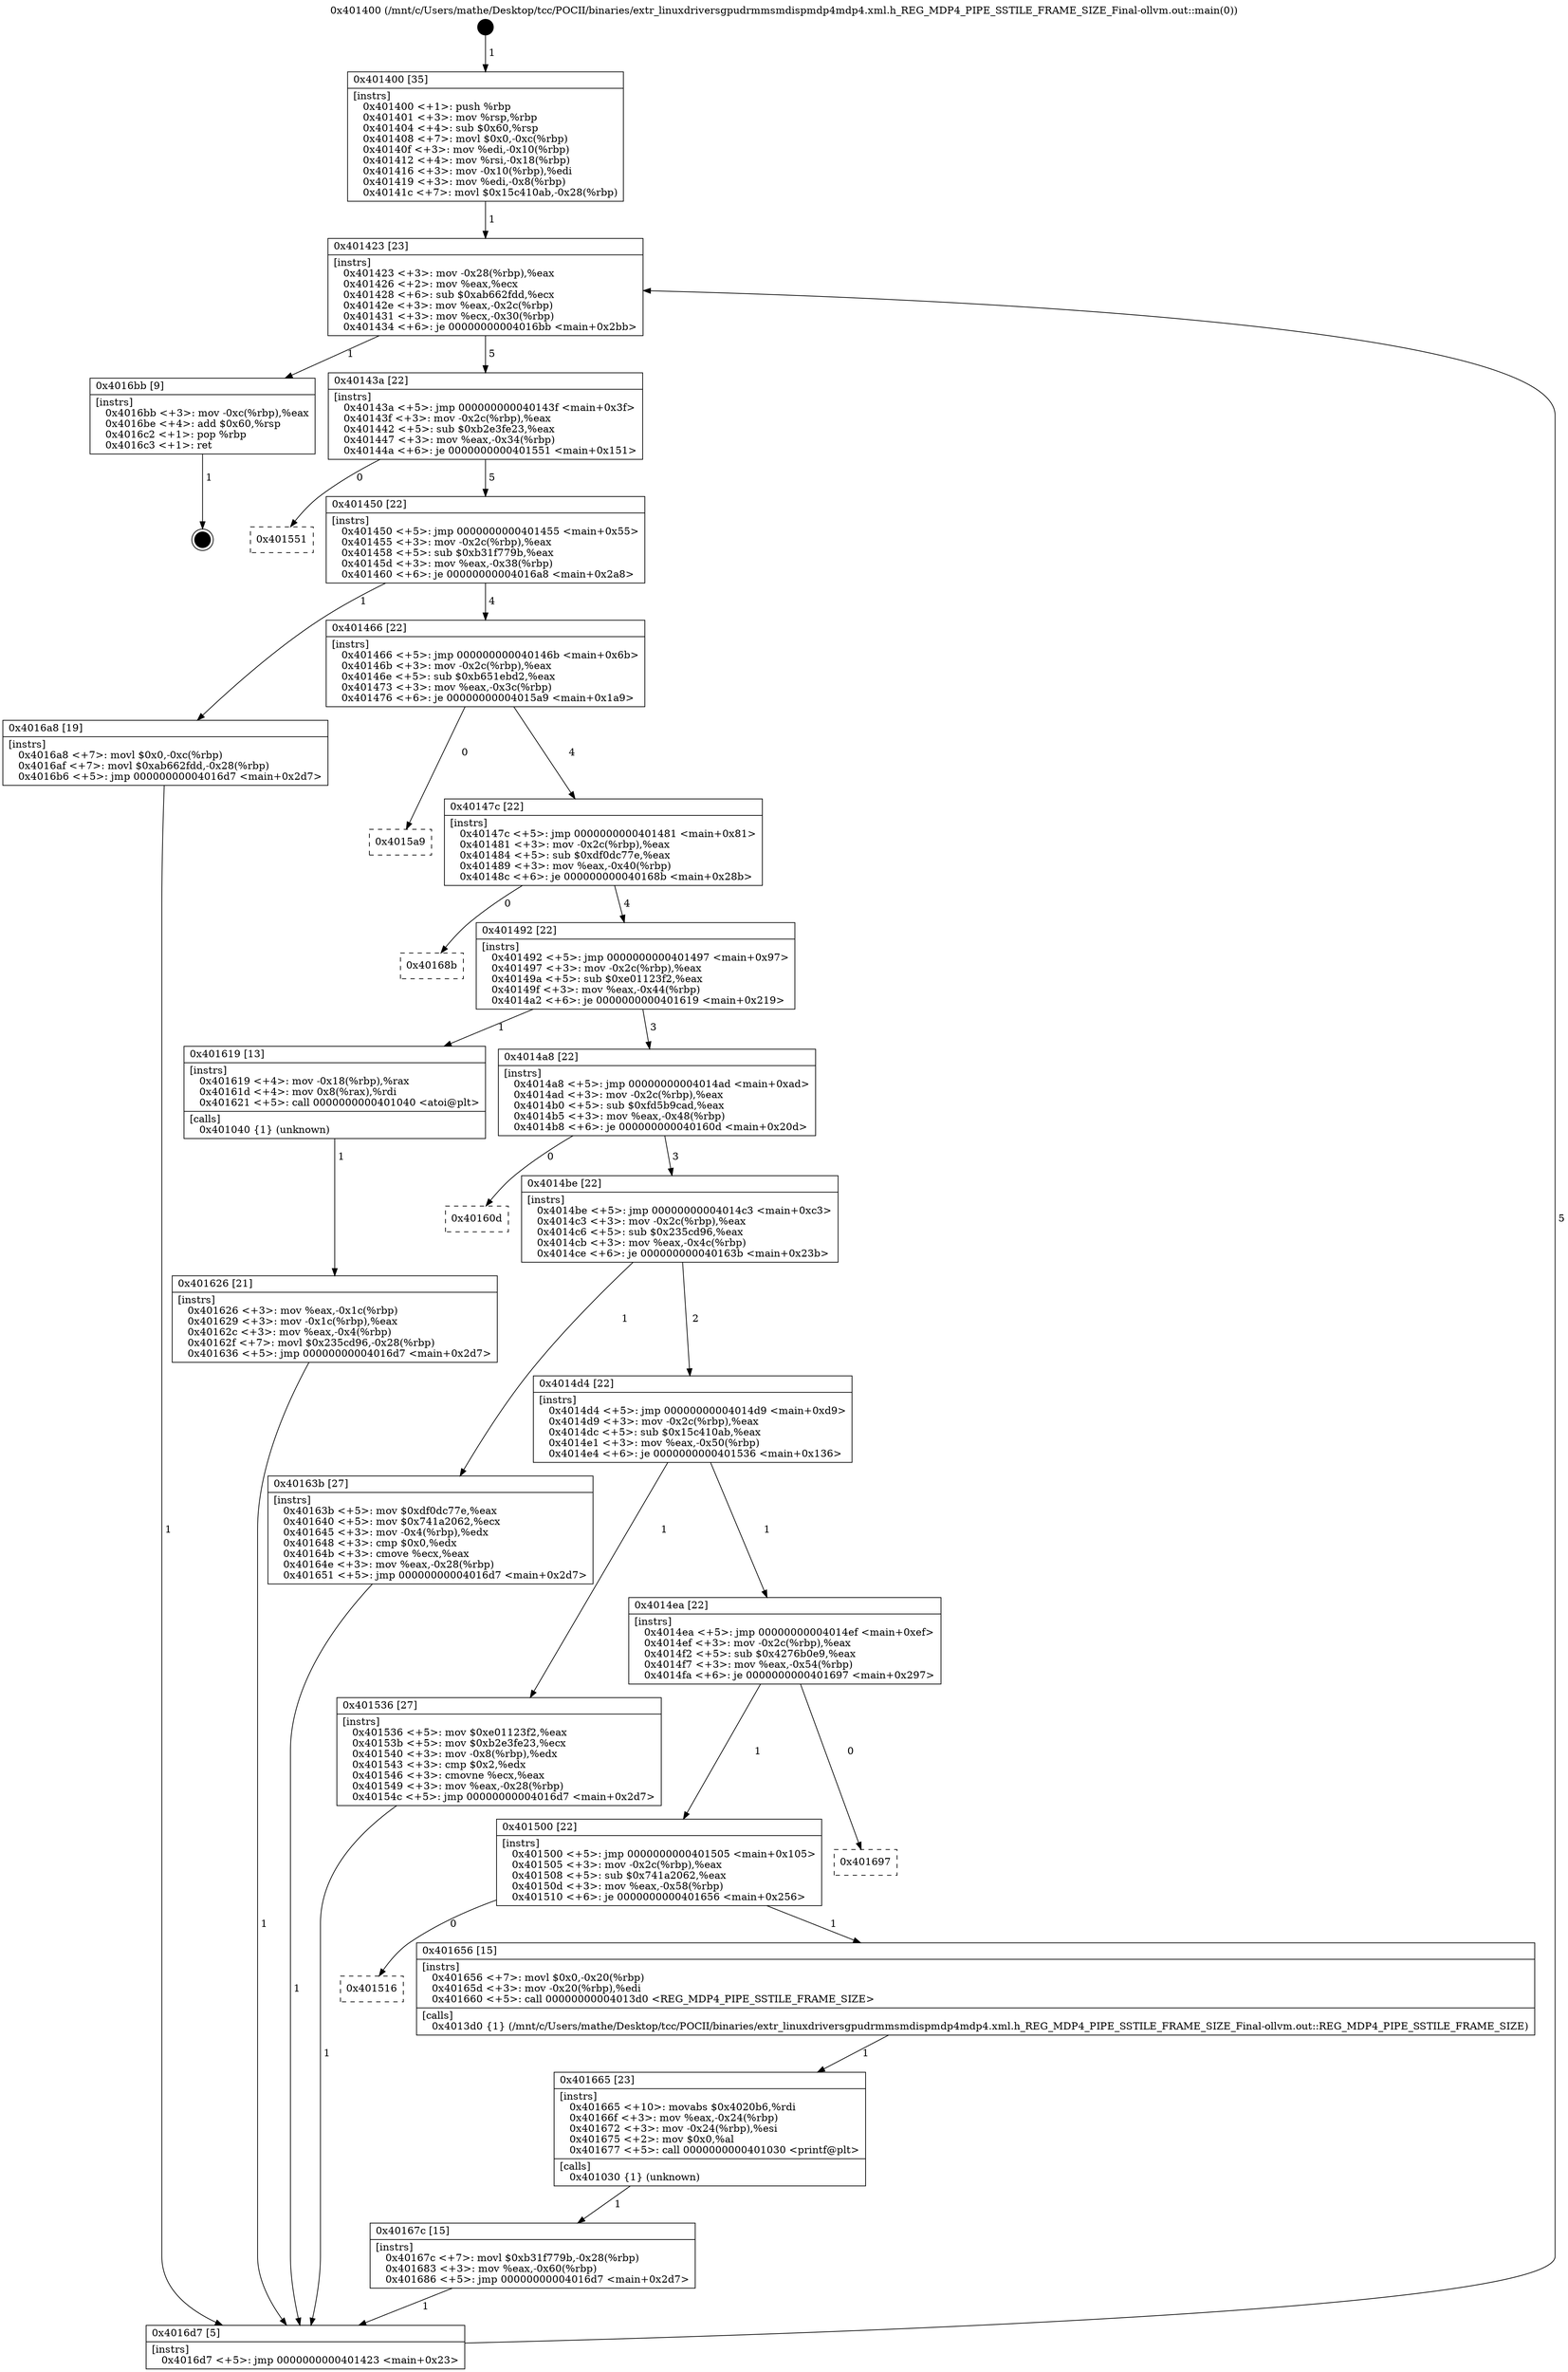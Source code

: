 digraph "0x401400" {
  label = "0x401400 (/mnt/c/Users/mathe/Desktop/tcc/POCII/binaries/extr_linuxdriversgpudrmmsmdispmdp4mdp4.xml.h_REG_MDP4_PIPE_SSTILE_FRAME_SIZE_Final-ollvm.out::main(0))"
  labelloc = "t"
  node[shape=record]

  Entry [label="",width=0.3,height=0.3,shape=circle,fillcolor=black,style=filled]
  "0x401423" [label="{
     0x401423 [23]\l
     | [instrs]\l
     &nbsp;&nbsp;0x401423 \<+3\>: mov -0x28(%rbp),%eax\l
     &nbsp;&nbsp;0x401426 \<+2\>: mov %eax,%ecx\l
     &nbsp;&nbsp;0x401428 \<+6\>: sub $0xab662fdd,%ecx\l
     &nbsp;&nbsp;0x40142e \<+3\>: mov %eax,-0x2c(%rbp)\l
     &nbsp;&nbsp;0x401431 \<+3\>: mov %ecx,-0x30(%rbp)\l
     &nbsp;&nbsp;0x401434 \<+6\>: je 00000000004016bb \<main+0x2bb\>\l
  }"]
  "0x4016bb" [label="{
     0x4016bb [9]\l
     | [instrs]\l
     &nbsp;&nbsp;0x4016bb \<+3\>: mov -0xc(%rbp),%eax\l
     &nbsp;&nbsp;0x4016be \<+4\>: add $0x60,%rsp\l
     &nbsp;&nbsp;0x4016c2 \<+1\>: pop %rbp\l
     &nbsp;&nbsp;0x4016c3 \<+1\>: ret\l
  }"]
  "0x40143a" [label="{
     0x40143a [22]\l
     | [instrs]\l
     &nbsp;&nbsp;0x40143a \<+5\>: jmp 000000000040143f \<main+0x3f\>\l
     &nbsp;&nbsp;0x40143f \<+3\>: mov -0x2c(%rbp),%eax\l
     &nbsp;&nbsp;0x401442 \<+5\>: sub $0xb2e3fe23,%eax\l
     &nbsp;&nbsp;0x401447 \<+3\>: mov %eax,-0x34(%rbp)\l
     &nbsp;&nbsp;0x40144a \<+6\>: je 0000000000401551 \<main+0x151\>\l
  }"]
  Exit [label="",width=0.3,height=0.3,shape=circle,fillcolor=black,style=filled,peripheries=2]
  "0x401551" [label="{
     0x401551\l
  }", style=dashed]
  "0x401450" [label="{
     0x401450 [22]\l
     | [instrs]\l
     &nbsp;&nbsp;0x401450 \<+5\>: jmp 0000000000401455 \<main+0x55\>\l
     &nbsp;&nbsp;0x401455 \<+3\>: mov -0x2c(%rbp),%eax\l
     &nbsp;&nbsp;0x401458 \<+5\>: sub $0xb31f779b,%eax\l
     &nbsp;&nbsp;0x40145d \<+3\>: mov %eax,-0x38(%rbp)\l
     &nbsp;&nbsp;0x401460 \<+6\>: je 00000000004016a8 \<main+0x2a8\>\l
  }"]
  "0x40167c" [label="{
     0x40167c [15]\l
     | [instrs]\l
     &nbsp;&nbsp;0x40167c \<+7\>: movl $0xb31f779b,-0x28(%rbp)\l
     &nbsp;&nbsp;0x401683 \<+3\>: mov %eax,-0x60(%rbp)\l
     &nbsp;&nbsp;0x401686 \<+5\>: jmp 00000000004016d7 \<main+0x2d7\>\l
  }"]
  "0x4016a8" [label="{
     0x4016a8 [19]\l
     | [instrs]\l
     &nbsp;&nbsp;0x4016a8 \<+7\>: movl $0x0,-0xc(%rbp)\l
     &nbsp;&nbsp;0x4016af \<+7\>: movl $0xab662fdd,-0x28(%rbp)\l
     &nbsp;&nbsp;0x4016b6 \<+5\>: jmp 00000000004016d7 \<main+0x2d7\>\l
  }"]
  "0x401466" [label="{
     0x401466 [22]\l
     | [instrs]\l
     &nbsp;&nbsp;0x401466 \<+5\>: jmp 000000000040146b \<main+0x6b\>\l
     &nbsp;&nbsp;0x40146b \<+3\>: mov -0x2c(%rbp),%eax\l
     &nbsp;&nbsp;0x40146e \<+5\>: sub $0xb651ebd2,%eax\l
     &nbsp;&nbsp;0x401473 \<+3\>: mov %eax,-0x3c(%rbp)\l
     &nbsp;&nbsp;0x401476 \<+6\>: je 00000000004015a9 \<main+0x1a9\>\l
  }"]
  "0x401665" [label="{
     0x401665 [23]\l
     | [instrs]\l
     &nbsp;&nbsp;0x401665 \<+10\>: movabs $0x4020b6,%rdi\l
     &nbsp;&nbsp;0x40166f \<+3\>: mov %eax,-0x24(%rbp)\l
     &nbsp;&nbsp;0x401672 \<+3\>: mov -0x24(%rbp),%esi\l
     &nbsp;&nbsp;0x401675 \<+2\>: mov $0x0,%al\l
     &nbsp;&nbsp;0x401677 \<+5\>: call 0000000000401030 \<printf@plt\>\l
     | [calls]\l
     &nbsp;&nbsp;0x401030 \{1\} (unknown)\l
  }"]
  "0x4015a9" [label="{
     0x4015a9\l
  }", style=dashed]
  "0x40147c" [label="{
     0x40147c [22]\l
     | [instrs]\l
     &nbsp;&nbsp;0x40147c \<+5\>: jmp 0000000000401481 \<main+0x81\>\l
     &nbsp;&nbsp;0x401481 \<+3\>: mov -0x2c(%rbp),%eax\l
     &nbsp;&nbsp;0x401484 \<+5\>: sub $0xdf0dc77e,%eax\l
     &nbsp;&nbsp;0x401489 \<+3\>: mov %eax,-0x40(%rbp)\l
     &nbsp;&nbsp;0x40148c \<+6\>: je 000000000040168b \<main+0x28b\>\l
  }"]
  "0x401516" [label="{
     0x401516\l
  }", style=dashed]
  "0x40168b" [label="{
     0x40168b\l
  }", style=dashed]
  "0x401492" [label="{
     0x401492 [22]\l
     | [instrs]\l
     &nbsp;&nbsp;0x401492 \<+5\>: jmp 0000000000401497 \<main+0x97\>\l
     &nbsp;&nbsp;0x401497 \<+3\>: mov -0x2c(%rbp),%eax\l
     &nbsp;&nbsp;0x40149a \<+5\>: sub $0xe01123f2,%eax\l
     &nbsp;&nbsp;0x40149f \<+3\>: mov %eax,-0x44(%rbp)\l
     &nbsp;&nbsp;0x4014a2 \<+6\>: je 0000000000401619 \<main+0x219\>\l
  }"]
  "0x401656" [label="{
     0x401656 [15]\l
     | [instrs]\l
     &nbsp;&nbsp;0x401656 \<+7\>: movl $0x0,-0x20(%rbp)\l
     &nbsp;&nbsp;0x40165d \<+3\>: mov -0x20(%rbp),%edi\l
     &nbsp;&nbsp;0x401660 \<+5\>: call 00000000004013d0 \<REG_MDP4_PIPE_SSTILE_FRAME_SIZE\>\l
     | [calls]\l
     &nbsp;&nbsp;0x4013d0 \{1\} (/mnt/c/Users/mathe/Desktop/tcc/POCII/binaries/extr_linuxdriversgpudrmmsmdispmdp4mdp4.xml.h_REG_MDP4_PIPE_SSTILE_FRAME_SIZE_Final-ollvm.out::REG_MDP4_PIPE_SSTILE_FRAME_SIZE)\l
  }"]
  "0x401619" [label="{
     0x401619 [13]\l
     | [instrs]\l
     &nbsp;&nbsp;0x401619 \<+4\>: mov -0x18(%rbp),%rax\l
     &nbsp;&nbsp;0x40161d \<+4\>: mov 0x8(%rax),%rdi\l
     &nbsp;&nbsp;0x401621 \<+5\>: call 0000000000401040 \<atoi@plt\>\l
     | [calls]\l
     &nbsp;&nbsp;0x401040 \{1\} (unknown)\l
  }"]
  "0x4014a8" [label="{
     0x4014a8 [22]\l
     | [instrs]\l
     &nbsp;&nbsp;0x4014a8 \<+5\>: jmp 00000000004014ad \<main+0xad\>\l
     &nbsp;&nbsp;0x4014ad \<+3\>: mov -0x2c(%rbp),%eax\l
     &nbsp;&nbsp;0x4014b0 \<+5\>: sub $0xfd5b9cad,%eax\l
     &nbsp;&nbsp;0x4014b5 \<+3\>: mov %eax,-0x48(%rbp)\l
     &nbsp;&nbsp;0x4014b8 \<+6\>: je 000000000040160d \<main+0x20d\>\l
  }"]
  "0x401500" [label="{
     0x401500 [22]\l
     | [instrs]\l
     &nbsp;&nbsp;0x401500 \<+5\>: jmp 0000000000401505 \<main+0x105\>\l
     &nbsp;&nbsp;0x401505 \<+3\>: mov -0x2c(%rbp),%eax\l
     &nbsp;&nbsp;0x401508 \<+5\>: sub $0x741a2062,%eax\l
     &nbsp;&nbsp;0x40150d \<+3\>: mov %eax,-0x58(%rbp)\l
     &nbsp;&nbsp;0x401510 \<+6\>: je 0000000000401656 \<main+0x256\>\l
  }"]
  "0x40160d" [label="{
     0x40160d\l
  }", style=dashed]
  "0x4014be" [label="{
     0x4014be [22]\l
     | [instrs]\l
     &nbsp;&nbsp;0x4014be \<+5\>: jmp 00000000004014c3 \<main+0xc3\>\l
     &nbsp;&nbsp;0x4014c3 \<+3\>: mov -0x2c(%rbp),%eax\l
     &nbsp;&nbsp;0x4014c6 \<+5\>: sub $0x235cd96,%eax\l
     &nbsp;&nbsp;0x4014cb \<+3\>: mov %eax,-0x4c(%rbp)\l
     &nbsp;&nbsp;0x4014ce \<+6\>: je 000000000040163b \<main+0x23b\>\l
  }"]
  "0x401697" [label="{
     0x401697\l
  }", style=dashed]
  "0x40163b" [label="{
     0x40163b [27]\l
     | [instrs]\l
     &nbsp;&nbsp;0x40163b \<+5\>: mov $0xdf0dc77e,%eax\l
     &nbsp;&nbsp;0x401640 \<+5\>: mov $0x741a2062,%ecx\l
     &nbsp;&nbsp;0x401645 \<+3\>: mov -0x4(%rbp),%edx\l
     &nbsp;&nbsp;0x401648 \<+3\>: cmp $0x0,%edx\l
     &nbsp;&nbsp;0x40164b \<+3\>: cmove %ecx,%eax\l
     &nbsp;&nbsp;0x40164e \<+3\>: mov %eax,-0x28(%rbp)\l
     &nbsp;&nbsp;0x401651 \<+5\>: jmp 00000000004016d7 \<main+0x2d7\>\l
  }"]
  "0x4014d4" [label="{
     0x4014d4 [22]\l
     | [instrs]\l
     &nbsp;&nbsp;0x4014d4 \<+5\>: jmp 00000000004014d9 \<main+0xd9\>\l
     &nbsp;&nbsp;0x4014d9 \<+3\>: mov -0x2c(%rbp),%eax\l
     &nbsp;&nbsp;0x4014dc \<+5\>: sub $0x15c410ab,%eax\l
     &nbsp;&nbsp;0x4014e1 \<+3\>: mov %eax,-0x50(%rbp)\l
     &nbsp;&nbsp;0x4014e4 \<+6\>: je 0000000000401536 \<main+0x136\>\l
  }"]
  "0x401626" [label="{
     0x401626 [21]\l
     | [instrs]\l
     &nbsp;&nbsp;0x401626 \<+3\>: mov %eax,-0x1c(%rbp)\l
     &nbsp;&nbsp;0x401629 \<+3\>: mov -0x1c(%rbp),%eax\l
     &nbsp;&nbsp;0x40162c \<+3\>: mov %eax,-0x4(%rbp)\l
     &nbsp;&nbsp;0x40162f \<+7\>: movl $0x235cd96,-0x28(%rbp)\l
     &nbsp;&nbsp;0x401636 \<+5\>: jmp 00000000004016d7 \<main+0x2d7\>\l
  }"]
  "0x401536" [label="{
     0x401536 [27]\l
     | [instrs]\l
     &nbsp;&nbsp;0x401536 \<+5\>: mov $0xe01123f2,%eax\l
     &nbsp;&nbsp;0x40153b \<+5\>: mov $0xb2e3fe23,%ecx\l
     &nbsp;&nbsp;0x401540 \<+3\>: mov -0x8(%rbp),%edx\l
     &nbsp;&nbsp;0x401543 \<+3\>: cmp $0x2,%edx\l
     &nbsp;&nbsp;0x401546 \<+3\>: cmovne %ecx,%eax\l
     &nbsp;&nbsp;0x401549 \<+3\>: mov %eax,-0x28(%rbp)\l
     &nbsp;&nbsp;0x40154c \<+5\>: jmp 00000000004016d7 \<main+0x2d7\>\l
  }"]
  "0x4014ea" [label="{
     0x4014ea [22]\l
     | [instrs]\l
     &nbsp;&nbsp;0x4014ea \<+5\>: jmp 00000000004014ef \<main+0xef\>\l
     &nbsp;&nbsp;0x4014ef \<+3\>: mov -0x2c(%rbp),%eax\l
     &nbsp;&nbsp;0x4014f2 \<+5\>: sub $0x4276b0e9,%eax\l
     &nbsp;&nbsp;0x4014f7 \<+3\>: mov %eax,-0x54(%rbp)\l
     &nbsp;&nbsp;0x4014fa \<+6\>: je 0000000000401697 \<main+0x297\>\l
  }"]
  "0x4016d7" [label="{
     0x4016d7 [5]\l
     | [instrs]\l
     &nbsp;&nbsp;0x4016d7 \<+5\>: jmp 0000000000401423 \<main+0x23\>\l
  }"]
  "0x401400" [label="{
     0x401400 [35]\l
     | [instrs]\l
     &nbsp;&nbsp;0x401400 \<+1\>: push %rbp\l
     &nbsp;&nbsp;0x401401 \<+3\>: mov %rsp,%rbp\l
     &nbsp;&nbsp;0x401404 \<+4\>: sub $0x60,%rsp\l
     &nbsp;&nbsp;0x401408 \<+7\>: movl $0x0,-0xc(%rbp)\l
     &nbsp;&nbsp;0x40140f \<+3\>: mov %edi,-0x10(%rbp)\l
     &nbsp;&nbsp;0x401412 \<+4\>: mov %rsi,-0x18(%rbp)\l
     &nbsp;&nbsp;0x401416 \<+3\>: mov -0x10(%rbp),%edi\l
     &nbsp;&nbsp;0x401419 \<+3\>: mov %edi,-0x8(%rbp)\l
     &nbsp;&nbsp;0x40141c \<+7\>: movl $0x15c410ab,-0x28(%rbp)\l
  }"]
  Entry -> "0x401400" [label=" 1"]
  "0x401423" -> "0x4016bb" [label=" 1"]
  "0x401423" -> "0x40143a" [label=" 5"]
  "0x4016bb" -> Exit [label=" 1"]
  "0x40143a" -> "0x401551" [label=" 0"]
  "0x40143a" -> "0x401450" [label=" 5"]
  "0x4016a8" -> "0x4016d7" [label=" 1"]
  "0x401450" -> "0x4016a8" [label=" 1"]
  "0x401450" -> "0x401466" [label=" 4"]
  "0x40167c" -> "0x4016d7" [label=" 1"]
  "0x401466" -> "0x4015a9" [label=" 0"]
  "0x401466" -> "0x40147c" [label=" 4"]
  "0x401665" -> "0x40167c" [label=" 1"]
  "0x40147c" -> "0x40168b" [label=" 0"]
  "0x40147c" -> "0x401492" [label=" 4"]
  "0x401656" -> "0x401665" [label=" 1"]
  "0x401492" -> "0x401619" [label=" 1"]
  "0x401492" -> "0x4014a8" [label=" 3"]
  "0x401500" -> "0x401516" [label=" 0"]
  "0x4014a8" -> "0x40160d" [label=" 0"]
  "0x4014a8" -> "0x4014be" [label=" 3"]
  "0x401500" -> "0x401656" [label=" 1"]
  "0x4014be" -> "0x40163b" [label=" 1"]
  "0x4014be" -> "0x4014d4" [label=" 2"]
  "0x4014ea" -> "0x401500" [label=" 1"]
  "0x4014d4" -> "0x401536" [label=" 1"]
  "0x4014d4" -> "0x4014ea" [label=" 1"]
  "0x401536" -> "0x4016d7" [label=" 1"]
  "0x401400" -> "0x401423" [label=" 1"]
  "0x4016d7" -> "0x401423" [label=" 5"]
  "0x401619" -> "0x401626" [label=" 1"]
  "0x401626" -> "0x4016d7" [label=" 1"]
  "0x40163b" -> "0x4016d7" [label=" 1"]
  "0x4014ea" -> "0x401697" [label=" 0"]
}
